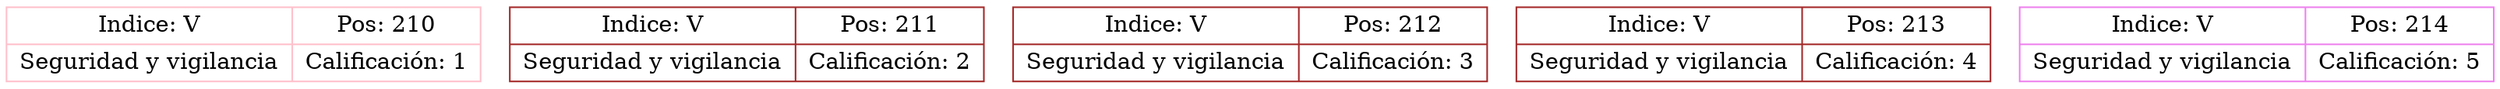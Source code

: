 digraph Daniel42{
node[shape=record];
node210[color=pink, fillcolor=green, label="{Indice: V|Seguridad y vigilancia}|{Pos: 210|Calificación: 1}"];
node211[color=brown, fillcolor=gray, label="{Indice: V|Seguridad y vigilancia}|{Pos: 211|Calificación: 2}"];
node212[color=brown, fillcolor=orange, label="{Indice: V|Seguridad y vigilancia}|{Pos: 212|Calificación: 3}"];
node213[color=brown, fillcolor=pink, label="{Indice: V|Seguridad y vigilancia}|{Pos: 213|Calificación: 4}"];
node214[color=violet, fillcolor=blue, label="{Indice: V|Seguridad y vigilancia}|{Pos: 214|Calificación: 5}"];
}